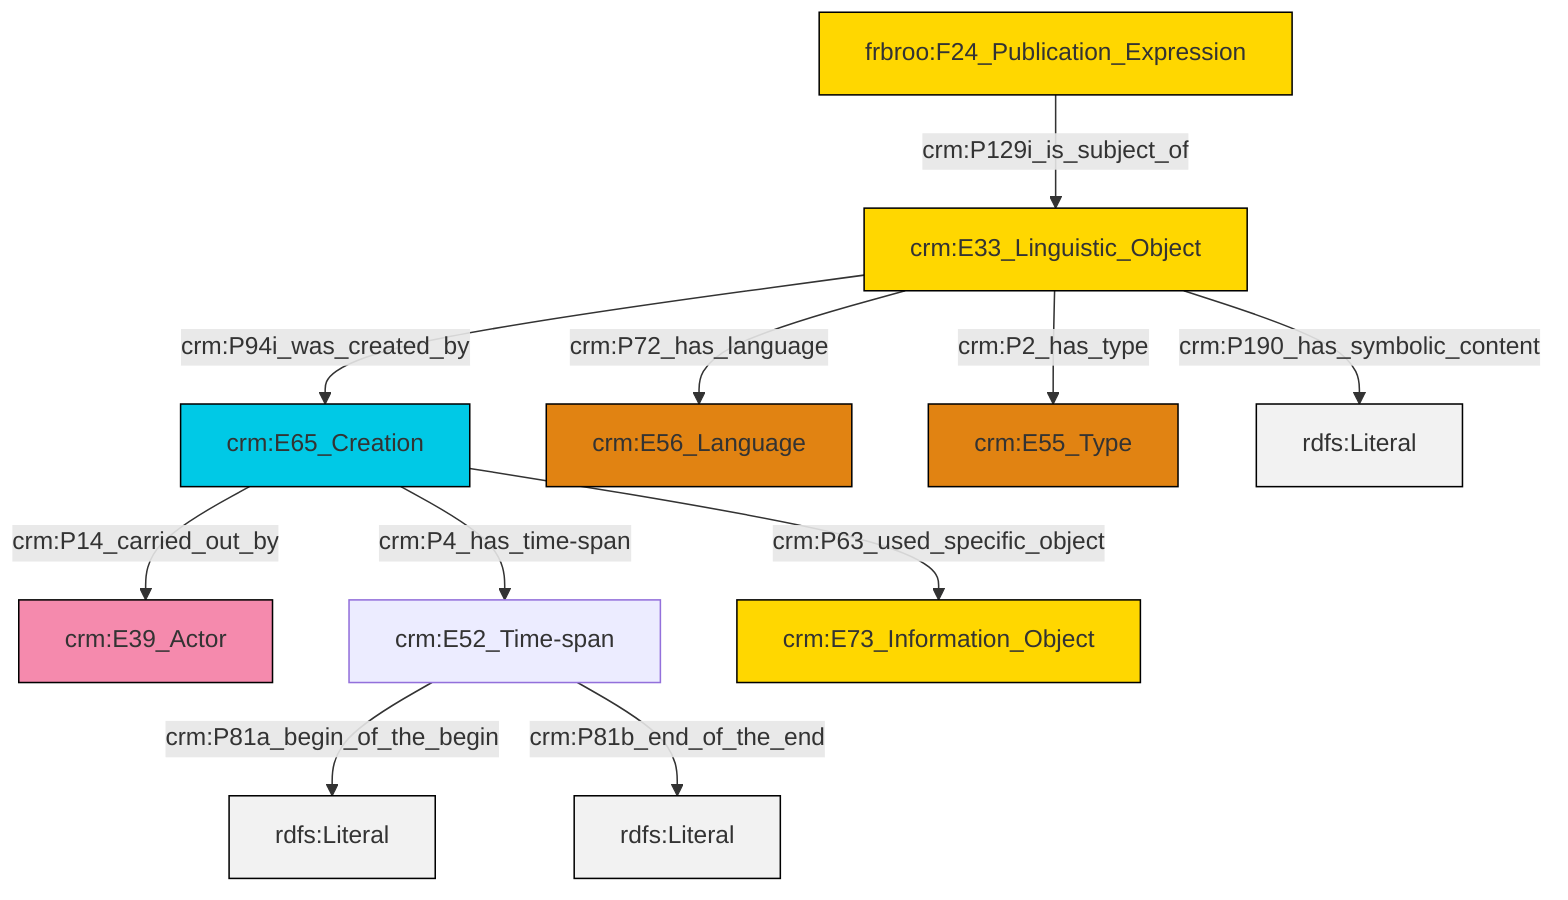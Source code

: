 graph TD
classDef Literal fill:#f2f2f2,stroke:#000000;
classDef CRM_Entity fill:#FFFFFF,stroke:#000000;
classDef Temporal_Entity fill:#00C9E6, stroke:#000000;
classDef Type fill:#E18312, stroke:#000000;
classDef Time-Span fill:#2C9C91, stroke:#000000;
classDef Appellation fill:#FFEB7F, stroke:#000000;
classDef Place fill:#008836, stroke:#000000;
classDef Persistent_Item fill:#B266B2, stroke:#000000;
classDef Conceptual_Object fill:#FFD700, stroke:#000000;
classDef Physical_Thing fill:#D2B48C, stroke:#000000;
classDef Actor fill:#f58aad, stroke:#000000;
classDef PC_Classes fill:#4ce600, stroke:#000000;
classDef Multi fill:#cccccc,stroke:#000000;

4["crm:E65_Creation"]:::Temporal_Entity -->|crm:P4_has_time-span| 5["crm:E52_Time-span"]:::Default
5["crm:E52_Time-span"]:::Default -->|crm:P81a_begin_of_the_begin| 8[rdfs:Literal]:::Literal
9["crm:E33_Linguistic_Object"]:::Conceptual_Object -->|crm:P72_has_language| 6["crm:E56_Language"]:::Type
9["crm:E33_Linguistic_Object"]:::Conceptual_Object -->|crm:P2_has_type| 12["crm:E55_Type"]:::Type
5["crm:E52_Time-span"]:::Default -->|crm:P81b_end_of_the_end| 13[rdfs:Literal]:::Literal
9["crm:E33_Linguistic_Object"]:::Conceptual_Object -->|crm:P190_has_symbolic_content| 16[rdfs:Literal]:::Literal
4["crm:E65_Creation"]:::Temporal_Entity -->|crm:P63_used_specific_object| 17["crm:E73_Information_Object"]:::Conceptual_Object
4["crm:E65_Creation"]:::Temporal_Entity -->|crm:P14_carried_out_by| 0["crm:E39_Actor"]:::Actor
9["crm:E33_Linguistic_Object"]:::Conceptual_Object -->|crm:P94i_was_created_by| 4["crm:E65_Creation"]:::Temporal_Entity
2["frbroo:F24_Publication_Expression"]:::Conceptual_Object -->|crm:P129i_is_subject_of| 9["crm:E33_Linguistic_Object"]:::Conceptual_Object